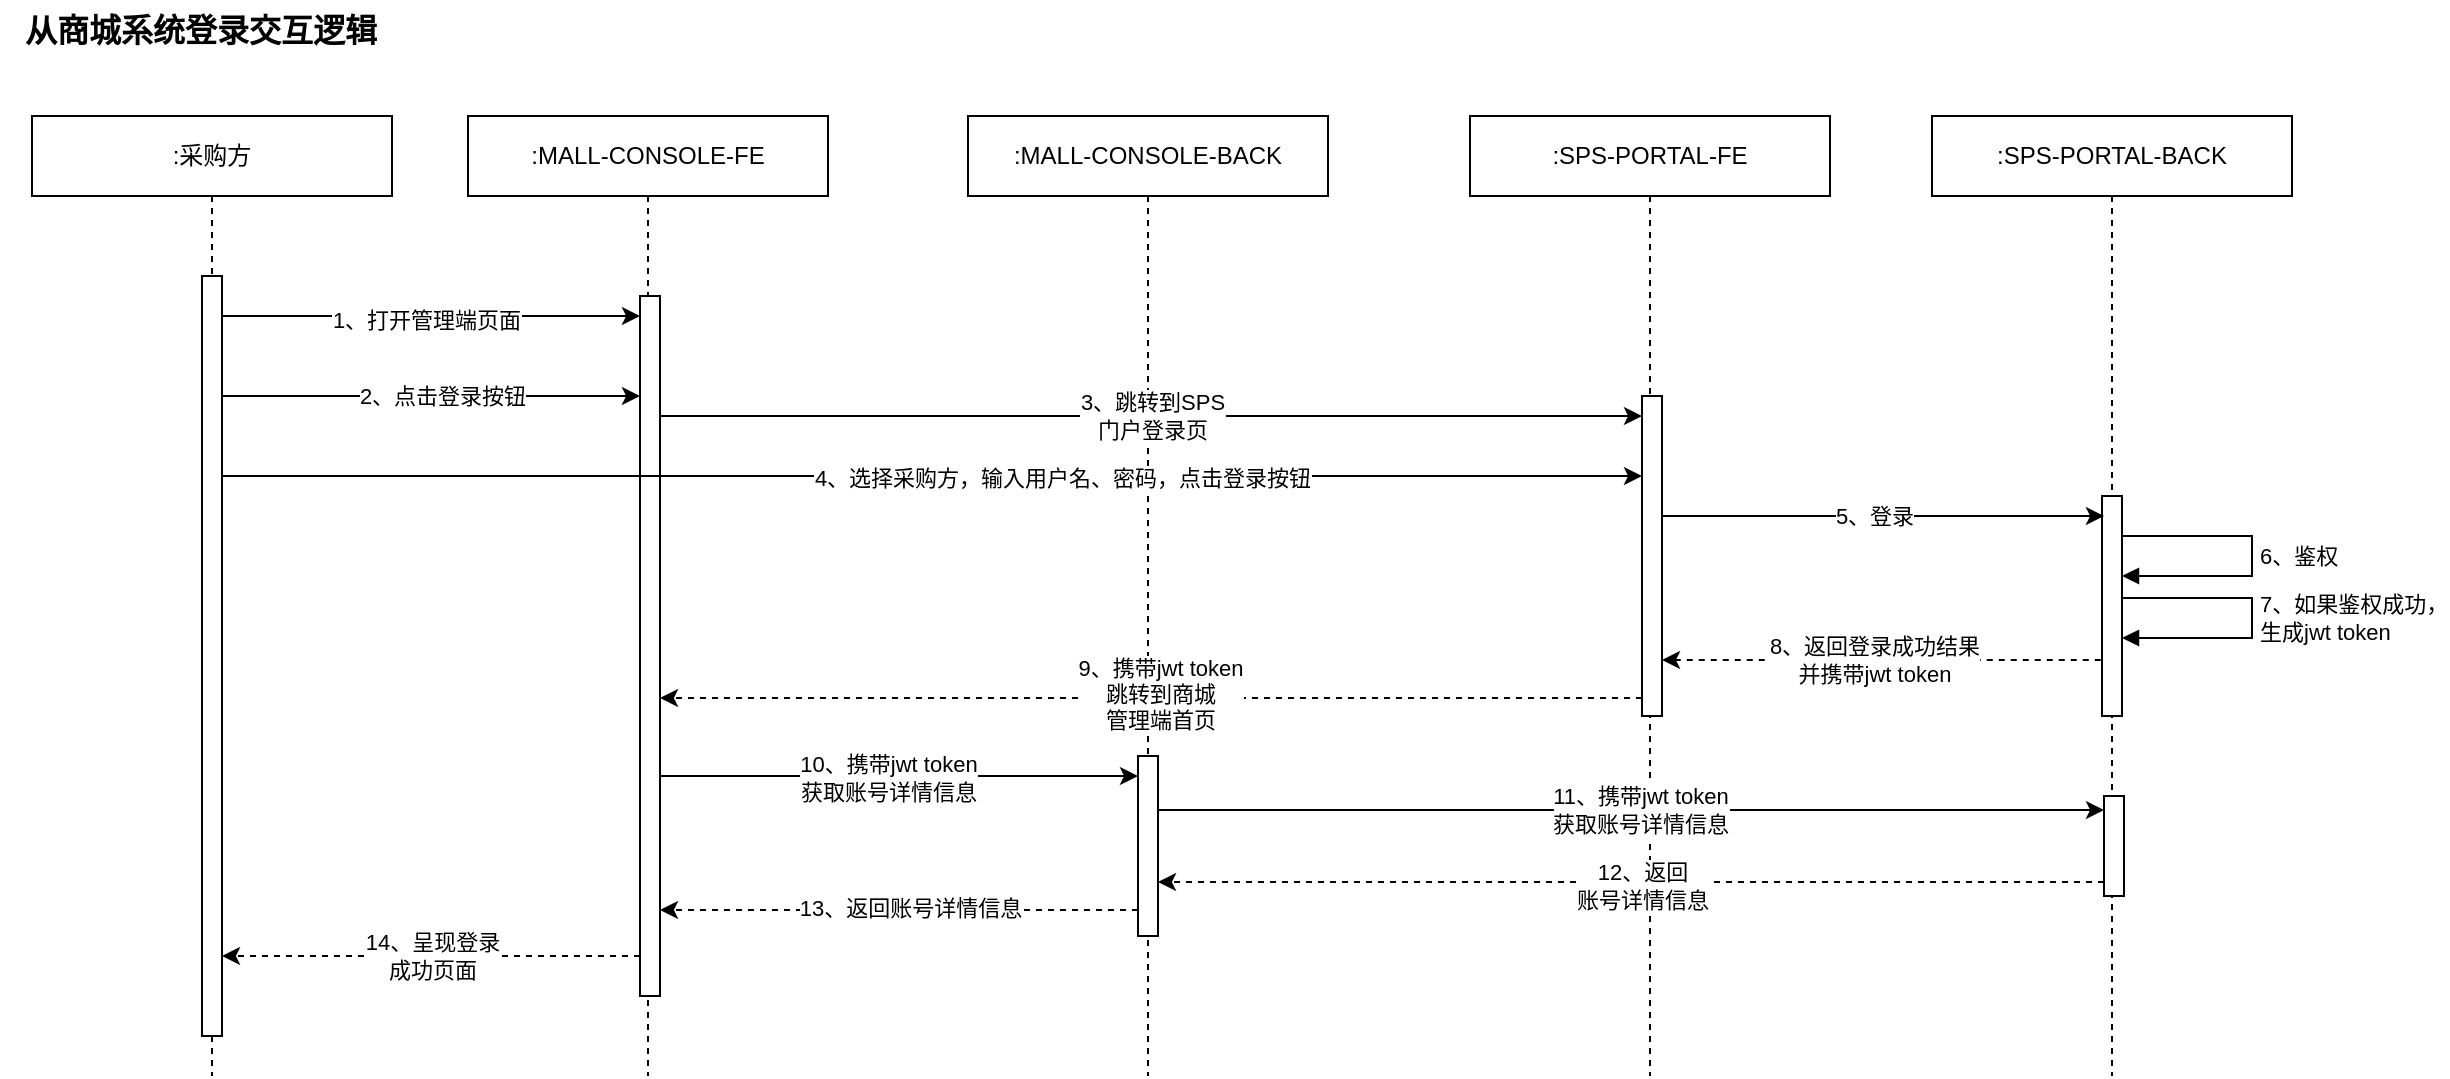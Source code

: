 <mxfile version="21.2.9" type="github">
  <diagram name="从商城系统登录交互逻辑" id="u5bGN3QoCaFEteD9rDr-">
    <mxGraphModel dx="1147" dy="610" grid="1" gridSize="10" guides="1" tooltips="1" connect="1" arrows="1" fold="1" page="1" pageScale="1" pageWidth="1169" pageHeight="827" math="0" shadow="0">
      <root>
        <mxCell id="C95wEXUyGodqOr3t600D-0" />
        <mxCell id="C95wEXUyGodqOr3t600D-1" parent="C95wEXUyGodqOr3t600D-0" />
        <mxCell id="C95wEXUyGodqOr3t600D-16" value=":SPS-PORTAL-FE" style="shape=umlLifeline;perimeter=lifelinePerimeter;whiteSpace=wrap;html=1;container=1;dropTarget=0;collapsible=0;recursiveResize=0;outlineConnect=0;portConstraint=eastwest;newEdgeStyle={&quot;edgeStyle&quot;:&quot;elbowEdgeStyle&quot;,&quot;elbow&quot;:&quot;vertical&quot;,&quot;curved&quot;:0,&quot;rounded&quot;:0};" vertex="1" parent="C95wEXUyGodqOr3t600D-1">
          <mxGeometry x="759" y="81" width="180" height="480" as="geometry" />
        </mxCell>
        <mxCell id="C95wEXUyGodqOr3t600D-17" value="" style="html=1;points=[];perimeter=orthogonalPerimeter;outlineConnect=0;targetShapes=umlLifeline;portConstraint=eastwest;newEdgeStyle={&quot;edgeStyle&quot;:&quot;elbowEdgeStyle&quot;,&quot;elbow&quot;:&quot;vertical&quot;,&quot;curved&quot;:0,&quot;rounded&quot;:0};" vertex="1" parent="C95wEXUyGodqOr3t600D-16">
          <mxGeometry x="86" y="140" width="10" height="160" as="geometry" />
        </mxCell>
        <mxCell id="C95wEXUyGodqOr3t600D-20" value=":SPS-PORTAL-BACK" style="shape=umlLifeline;perimeter=lifelinePerimeter;whiteSpace=wrap;html=1;container=1;dropTarget=0;collapsible=0;recursiveResize=0;outlineConnect=0;portConstraint=eastwest;newEdgeStyle={&quot;edgeStyle&quot;:&quot;elbowEdgeStyle&quot;,&quot;elbow&quot;:&quot;vertical&quot;,&quot;curved&quot;:0,&quot;rounded&quot;:0};" vertex="1" parent="C95wEXUyGodqOr3t600D-1">
          <mxGeometry x="990" y="81" width="180" height="480" as="geometry" />
        </mxCell>
        <mxCell id="C95wEXUyGodqOr3t600D-21" value="" style="html=1;points=[];perimeter=orthogonalPerimeter;outlineConnect=0;targetShapes=umlLifeline;portConstraint=eastwest;newEdgeStyle={&quot;edgeStyle&quot;:&quot;elbowEdgeStyle&quot;,&quot;elbow&quot;:&quot;vertical&quot;,&quot;curved&quot;:0,&quot;rounded&quot;:0};" vertex="1" parent="C95wEXUyGodqOr3t600D-20">
          <mxGeometry x="85" y="190" width="10" height="110" as="geometry" />
        </mxCell>
        <mxCell id="C95wEXUyGodqOr3t600D-22" value="6、鉴权" style="html=1;align=left;spacingLeft=2;endArrow=block;rounded=0;edgeStyle=orthogonalEdgeStyle;curved=0;rounded=0;" edge="1" parent="C95wEXUyGodqOr3t600D-20" source="C95wEXUyGodqOr3t600D-21" target="C95wEXUyGodqOr3t600D-21">
          <mxGeometry relative="1" as="geometry">
            <mxPoint x="90" y="170" as="sourcePoint" />
            <Array as="points">
              <mxPoint x="160" y="210" />
              <mxPoint x="160" y="230" />
            </Array>
          </mxGeometry>
        </mxCell>
        <mxCell id="C95wEXUyGodqOr3t600D-23" value="7、如果鉴权成功，&lt;br&gt;生成jwt token" style="html=1;align=left;spacingLeft=2;endArrow=block;rounded=0;edgeStyle=orthogonalEdgeStyle;curved=0;rounded=0;" edge="1" parent="C95wEXUyGodqOr3t600D-20">
          <mxGeometry relative="1" as="geometry">
            <mxPoint x="95" y="241" as="sourcePoint" />
            <Array as="points">
              <mxPoint x="160" y="241" />
              <mxPoint x="160" y="261" />
            </Array>
            <mxPoint x="95" y="261" as="targetPoint" />
          </mxGeometry>
        </mxCell>
        <mxCell id="C95wEXUyGodqOr3t600D-28" value=":MALL-CONSOLE-BACK" style="shape=umlLifeline;perimeter=lifelinePerimeter;whiteSpace=wrap;html=1;container=1;dropTarget=0;collapsible=0;recursiveResize=0;outlineConnect=0;portConstraint=eastwest;newEdgeStyle={&quot;edgeStyle&quot;:&quot;elbowEdgeStyle&quot;,&quot;elbow&quot;:&quot;vertical&quot;,&quot;curved&quot;:0,&quot;rounded&quot;:0};" vertex="1" parent="C95wEXUyGodqOr3t600D-1">
          <mxGeometry x="508" y="81" width="180" height="480" as="geometry" />
        </mxCell>
        <mxCell id="C95wEXUyGodqOr3t600D-29" value="" style="html=1;points=[];perimeter=orthogonalPerimeter;outlineConnect=0;targetShapes=umlLifeline;portConstraint=eastwest;newEdgeStyle={&quot;edgeStyle&quot;:&quot;elbowEdgeStyle&quot;,&quot;elbow&quot;:&quot;vertical&quot;,&quot;curved&quot;:0,&quot;rounded&quot;:0};" vertex="1" parent="C95wEXUyGodqOr3t600D-28">
          <mxGeometry x="85" y="320" width="10" height="90" as="geometry" />
        </mxCell>
        <mxCell id="C95wEXUyGodqOr3t600D-31" value="" style="edgeStyle=elbowEdgeStyle;rounded=0;orthogonalLoop=1;jettySize=auto;html=1;elbow=vertical;curved=0;dashed=1;" edge="1" parent="C95wEXUyGodqOr3t600D-28" source="C95wEXUyGodqOr3t600D-30">
          <mxGeometry relative="1" as="geometry">
            <mxPoint x="336" y="383" as="sourcePoint" />
            <mxPoint x="95" y="383" as="targetPoint" />
          </mxGeometry>
        </mxCell>
        <mxCell id="C95wEXUyGodqOr3t600D-32" value="12、返回&lt;br&gt;账号详情信息" style="edgeLabel;html=1;align=center;verticalAlign=middle;resizable=0;points=[];" vertex="1" connectable="0" parent="C95wEXUyGodqOr3t600D-31">
          <mxGeometry x="-0.11" y="1" relative="1" as="geometry">
            <mxPoint x="-21" y="1" as="offset" />
          </mxGeometry>
        </mxCell>
        <mxCell id="C95wEXUyGodqOr3t600D-33" value="" style="edgeStyle=elbowEdgeStyle;rounded=0;orthogonalLoop=1;jettySize=auto;html=1;elbow=vertical;curved=0;" edge="1" parent="C95wEXUyGodqOr3t600D-28">
          <mxGeometry relative="1" as="geometry">
            <mxPoint x="95" y="347" as="sourcePoint" />
            <mxPoint x="568" y="347" as="targetPoint" />
          </mxGeometry>
        </mxCell>
        <mxCell id="C95wEXUyGodqOr3t600D-34" value="11、携带jwt token&lt;br&gt;获取账号详情信息" style="edgeLabel;html=1;align=center;verticalAlign=middle;resizable=0;points=[];" vertex="1" connectable="0" parent="C95wEXUyGodqOr3t600D-33">
          <mxGeometry x="-0.11" y="1" relative="1" as="geometry">
            <mxPoint x="30" y="1" as="offset" />
          </mxGeometry>
        </mxCell>
        <mxCell id="C95wEXUyGodqOr3t600D-30" value="" style="html=1;points=[];perimeter=orthogonalPerimeter;outlineConnect=0;targetShapes=umlLifeline;portConstraint=eastwest;newEdgeStyle={&quot;edgeStyle&quot;:&quot;elbowEdgeStyle&quot;,&quot;elbow&quot;:&quot;vertical&quot;,&quot;curved&quot;:0,&quot;rounded&quot;:0};" vertex="1" parent="C95wEXUyGodqOr3t600D-28">
          <mxGeometry x="568" y="340" width="10" height="50" as="geometry" />
        </mxCell>
        <mxCell id="C95wEXUyGodqOr3t600D-2" value="" style="edgeStyle=elbowEdgeStyle;rounded=0;orthogonalLoop=1;jettySize=auto;html=1;elbow=vertical;curved=0;" edge="1" parent="C95wEXUyGodqOr3t600D-1" source="C95wEXUyGodqOr3t600D-5">
          <mxGeometry relative="1" as="geometry">
            <mxPoint x="151" y="187" as="sourcePoint" />
            <mxPoint x="344" y="181" as="targetPoint" />
            <Array as="points">
              <mxPoint x="319" y="181" />
            </Array>
          </mxGeometry>
        </mxCell>
        <mxCell id="C95wEXUyGodqOr3t600D-3" value="1、打开管理端页面" style="edgeLabel;html=1;align=center;verticalAlign=middle;resizable=0;points=[];" vertex="1" connectable="0" parent="C95wEXUyGodqOr3t600D-2">
          <mxGeometry x="-0.024" y="-1" relative="1" as="geometry">
            <mxPoint y="1" as="offset" />
          </mxGeometry>
        </mxCell>
        <mxCell id="C95wEXUyGodqOr3t600D-4" value=":采购方" style="shape=umlLifeline;perimeter=lifelinePerimeter;whiteSpace=wrap;html=1;container=1;dropTarget=0;collapsible=0;recursiveResize=0;outlineConnect=0;portConstraint=eastwest;newEdgeStyle={&quot;edgeStyle&quot;:&quot;elbowEdgeStyle&quot;,&quot;elbow&quot;:&quot;vertical&quot;,&quot;curved&quot;:0,&quot;rounded&quot;:0};" vertex="1" parent="C95wEXUyGodqOr3t600D-1">
          <mxGeometry x="40" y="81" width="180" height="480" as="geometry" />
        </mxCell>
        <mxCell id="C95wEXUyGodqOr3t600D-5" value="" style="html=1;points=[];perimeter=orthogonalPerimeter;outlineConnect=0;targetShapes=umlLifeline;portConstraint=eastwest;newEdgeStyle={&quot;edgeStyle&quot;:&quot;elbowEdgeStyle&quot;,&quot;elbow&quot;:&quot;vertical&quot;,&quot;curved&quot;:0,&quot;rounded&quot;:0};" vertex="1" parent="C95wEXUyGodqOr3t600D-4">
          <mxGeometry x="85" y="80" width="10" height="380" as="geometry" />
        </mxCell>
        <mxCell id="C95wEXUyGodqOr3t600D-6" value="" style="edgeStyle=elbowEdgeStyle;rounded=0;orthogonalLoop=1;jettySize=auto;html=1;elbow=vertical;curved=0;" edge="1" parent="C95wEXUyGodqOr3t600D-1" source="C95wEXUyGodqOr3t600D-11" target="C95wEXUyGodqOr3t600D-17">
          <mxGeometry relative="1" as="geometry">
            <mxPoint x="369" y="231" as="sourcePoint" />
            <mxPoint x="560" y="231" as="targetPoint" />
            <Array as="points">
              <mxPoint x="470" y="231" />
            </Array>
          </mxGeometry>
        </mxCell>
        <mxCell id="C95wEXUyGodqOr3t600D-7" value="3、跳转到SPS&lt;br&gt;门户登录页" style="edgeLabel;html=1;align=center;verticalAlign=middle;resizable=0;points=[];" vertex="1" connectable="0" parent="C95wEXUyGodqOr3t600D-6">
          <mxGeometry x="-0.116" relative="1" as="geometry">
            <mxPoint x="29" as="offset" />
          </mxGeometry>
        </mxCell>
        <mxCell id="C95wEXUyGodqOr3t600D-8" value="" style="edgeStyle=elbowEdgeStyle;rounded=0;orthogonalLoop=1;jettySize=auto;html=1;elbow=vertical;curved=0;" edge="1" parent="C95wEXUyGodqOr3t600D-1" source="C95wEXUyGodqOr3t600D-11" target="C95wEXUyGodqOr3t600D-29">
          <mxGeometry relative="1" as="geometry">
            <mxPoint x="607.5" y="481" as="targetPoint" />
            <Array as="points">
              <mxPoint x="489" y="411" />
            </Array>
          </mxGeometry>
        </mxCell>
        <mxCell id="C95wEXUyGodqOr3t600D-9" value="10、携带jwt token&lt;br&gt;获取账号详情信息" style="edgeLabel;html=1;align=center;verticalAlign=middle;resizable=0;points=[];" vertex="1" connectable="0" parent="C95wEXUyGodqOr3t600D-8">
          <mxGeometry x="-0.045" y="-1" relative="1" as="geometry">
            <mxPoint as="offset" />
          </mxGeometry>
        </mxCell>
        <mxCell id="C95wEXUyGodqOr3t600D-10" value=":MALL-CONSOLE-FE" style="shape=umlLifeline;perimeter=lifelinePerimeter;whiteSpace=wrap;html=1;container=1;dropTarget=0;collapsible=0;recursiveResize=0;outlineConnect=0;portConstraint=eastwest;newEdgeStyle={&quot;edgeStyle&quot;:&quot;elbowEdgeStyle&quot;,&quot;elbow&quot;:&quot;vertical&quot;,&quot;curved&quot;:0,&quot;rounded&quot;:0};" vertex="1" parent="C95wEXUyGodqOr3t600D-1">
          <mxGeometry x="258" y="81" width="180" height="480" as="geometry" />
        </mxCell>
        <mxCell id="C95wEXUyGodqOr3t600D-11" value="" style="html=1;points=[];perimeter=orthogonalPerimeter;outlineConnect=0;targetShapes=umlLifeline;portConstraint=eastwest;newEdgeStyle={&quot;edgeStyle&quot;:&quot;elbowEdgeStyle&quot;,&quot;elbow&quot;:&quot;vertical&quot;,&quot;curved&quot;:0,&quot;rounded&quot;:0};" vertex="1" parent="C95wEXUyGodqOr3t600D-10">
          <mxGeometry x="86" y="90" width="10" height="350" as="geometry" />
        </mxCell>
        <mxCell id="C95wEXUyGodqOr3t600D-12" value="" style="edgeStyle=elbowEdgeStyle;rounded=0;orthogonalLoop=1;jettySize=auto;html=1;elbow=vertical;curved=0;" edge="1" parent="C95wEXUyGodqOr3t600D-1" source="C95wEXUyGodqOr3t600D-5" target="C95wEXUyGodqOr3t600D-11">
          <mxGeometry relative="1" as="geometry">
            <Array as="points">
              <mxPoint x="250" y="221" />
            </Array>
          </mxGeometry>
        </mxCell>
        <mxCell id="C95wEXUyGodqOr3t600D-13" value="2、点击登录按钮" style="edgeLabel;html=1;align=center;verticalAlign=middle;resizable=0;points=[];" vertex="1" connectable="0" parent="C95wEXUyGodqOr3t600D-12">
          <mxGeometry x="0.053" y="1" relative="1" as="geometry">
            <mxPoint y="1" as="offset" />
          </mxGeometry>
        </mxCell>
        <mxCell id="C95wEXUyGodqOr3t600D-14" value="" style="edgeStyle=elbowEdgeStyle;rounded=0;orthogonalLoop=1;jettySize=auto;html=1;elbow=vertical;curved=0;" edge="1" parent="C95wEXUyGodqOr3t600D-1" source="C95wEXUyGodqOr3t600D-17">
          <mxGeometry relative="1" as="geometry">
            <mxPoint x="1076" y="281" as="targetPoint" />
            <Array as="points">
              <mxPoint x="950" y="281" />
            </Array>
          </mxGeometry>
        </mxCell>
        <mxCell id="C95wEXUyGodqOr3t600D-15" value="5、登录" style="edgeLabel;html=1;align=center;verticalAlign=middle;resizable=0;points=[];" vertex="1" connectable="0" parent="C95wEXUyGodqOr3t600D-14">
          <mxGeometry x="-0.326" y="1" relative="1" as="geometry">
            <mxPoint x="31" y="1" as="offset" />
          </mxGeometry>
        </mxCell>
        <mxCell id="C95wEXUyGodqOr3t600D-18" value="" style="edgeStyle=elbowEdgeStyle;rounded=0;orthogonalLoop=1;jettySize=auto;html=1;elbow=vertical;curved=0;" edge="1" parent="C95wEXUyGodqOr3t600D-1" source="C95wEXUyGodqOr3t600D-5" target="C95wEXUyGodqOr3t600D-17">
          <mxGeometry relative="1" as="geometry">
            <mxPoint x="160" y="261" as="sourcePoint" />
            <mxPoint x="560" y="261" as="targetPoint" />
            <Array as="points">
              <mxPoint x="260" y="261" />
            </Array>
          </mxGeometry>
        </mxCell>
        <mxCell id="C95wEXUyGodqOr3t600D-19" value="4、选择采购方，输入用户名、密码，点击登录按钮" style="edgeLabel;html=1;align=center;verticalAlign=middle;resizable=0;points=[];" vertex="1" connectable="0" parent="C95wEXUyGodqOr3t600D-18">
          <mxGeometry x="-0.072" y="-1" relative="1" as="geometry">
            <mxPoint x="90" as="offset" />
          </mxGeometry>
        </mxCell>
        <mxCell id="C95wEXUyGodqOr3t600D-24" value="" style="edgeStyle=elbowEdgeStyle;rounded=0;orthogonalLoop=1;jettySize=auto;html=1;elbow=vertical;curved=0;startArrow=classic;startFill=1;endArrow=none;endFill=0;dashed=1;" edge="1" parent="C95wEXUyGodqOr3t600D-1">
          <mxGeometry relative="1" as="geometry">
            <mxPoint x="855" y="353" as="sourcePoint" />
            <mxPoint x="1076" y="353" as="targetPoint" />
            <Array as="points">
              <mxPoint x="950" y="353" />
            </Array>
          </mxGeometry>
        </mxCell>
        <mxCell id="C95wEXUyGodqOr3t600D-25" value="8、返回登录成功结果&lt;br&gt;并携带jwt token" style="edgeLabel;html=1;align=center;verticalAlign=middle;resizable=0;points=[];" vertex="1" connectable="0" parent="C95wEXUyGodqOr3t600D-24">
          <mxGeometry x="-0.326" y="1" relative="1" as="geometry">
            <mxPoint x="31" y="1" as="offset" />
          </mxGeometry>
        </mxCell>
        <mxCell id="C95wEXUyGodqOr3t600D-26" value="" style="edgeStyle=elbowEdgeStyle;rounded=0;orthogonalLoop=1;jettySize=auto;html=1;elbow=vertical;curved=0;dashed=1;" edge="1" parent="C95wEXUyGodqOr3t600D-1">
          <mxGeometry relative="1" as="geometry">
            <mxPoint x="845" y="372" as="sourcePoint" />
            <mxPoint x="354" y="372" as="targetPoint" />
            <Array as="points">
              <mxPoint x="470" y="372" />
            </Array>
          </mxGeometry>
        </mxCell>
        <mxCell id="C95wEXUyGodqOr3t600D-27" value="9、携带jwt token&lt;br style=&quot;border-color: var(--border-color);&quot;&gt;跳转到商城&lt;br style=&quot;border-color: var(--border-color);&quot;&gt;管理端首页" style="edgeLabel;html=1;align=center;verticalAlign=middle;resizable=0;points=[];" vertex="1" connectable="0" parent="C95wEXUyGodqOr3t600D-26">
          <mxGeometry x="-0.116" relative="1" as="geometry">
            <mxPoint x="-24" y="-2" as="offset" />
          </mxGeometry>
        </mxCell>
        <mxCell id="C95wEXUyGodqOr3t600D-35" value="" style="edgeStyle=elbowEdgeStyle;rounded=0;orthogonalLoop=1;jettySize=auto;html=1;elbow=vertical;curved=0;dashed=1;" edge="1" parent="C95wEXUyGodqOr3t600D-1" source="C95wEXUyGodqOr3t600D-29">
          <mxGeometry relative="1" as="geometry">
            <mxPoint x="676" y="478" as="sourcePoint" />
            <mxPoint x="354" y="478" as="targetPoint" />
            <Array as="points" />
          </mxGeometry>
        </mxCell>
        <mxCell id="C95wEXUyGodqOr3t600D-36" value="13、返回账号详情信息" style="edgeLabel;html=1;align=center;verticalAlign=middle;resizable=0;points=[];" vertex="1" connectable="0" parent="C95wEXUyGodqOr3t600D-35">
          <mxGeometry x="-0.045" y="-1" relative="1" as="geometry">
            <mxPoint as="offset" />
          </mxGeometry>
        </mxCell>
        <mxCell id="C95wEXUyGodqOr3t600D-37" value="" style="edgeStyle=elbowEdgeStyle;rounded=0;orthogonalLoop=1;jettySize=auto;html=1;elbow=vertical;curved=0;dashed=1;" edge="1" parent="C95wEXUyGodqOr3t600D-1">
          <mxGeometry relative="1" as="geometry">
            <mxPoint x="344" y="501" as="sourcePoint" />
            <mxPoint x="135" y="501" as="targetPoint" />
          </mxGeometry>
        </mxCell>
        <mxCell id="C95wEXUyGodqOr3t600D-38" value="14、呈现登录&lt;br&gt;成功页面" style="edgeLabel;html=1;align=center;verticalAlign=middle;resizable=0;points=[];" vertex="1" connectable="0" parent="C95wEXUyGodqOr3t600D-37">
          <mxGeometry x="0.12" relative="1" as="geometry">
            <mxPoint x="13" as="offset" />
          </mxGeometry>
        </mxCell>
        <mxCell id="xv07PcUZ0-pIoEmmyfEZ-0" value="&lt;b style=&quot;font-size: 16px;&quot;&gt;从商城系统登录交互逻辑&lt;/b&gt;" style="text;html=1;align=center;verticalAlign=middle;resizable=0;points=[];autosize=1;strokeColor=none;fillColor=none;fontSize=16;" vertex="1" parent="C95wEXUyGodqOr3t600D-1">
          <mxGeometry x="24" y="23" width="200" height="30" as="geometry" />
        </mxCell>
      </root>
    </mxGraphModel>
  </diagram>
</mxfile>

